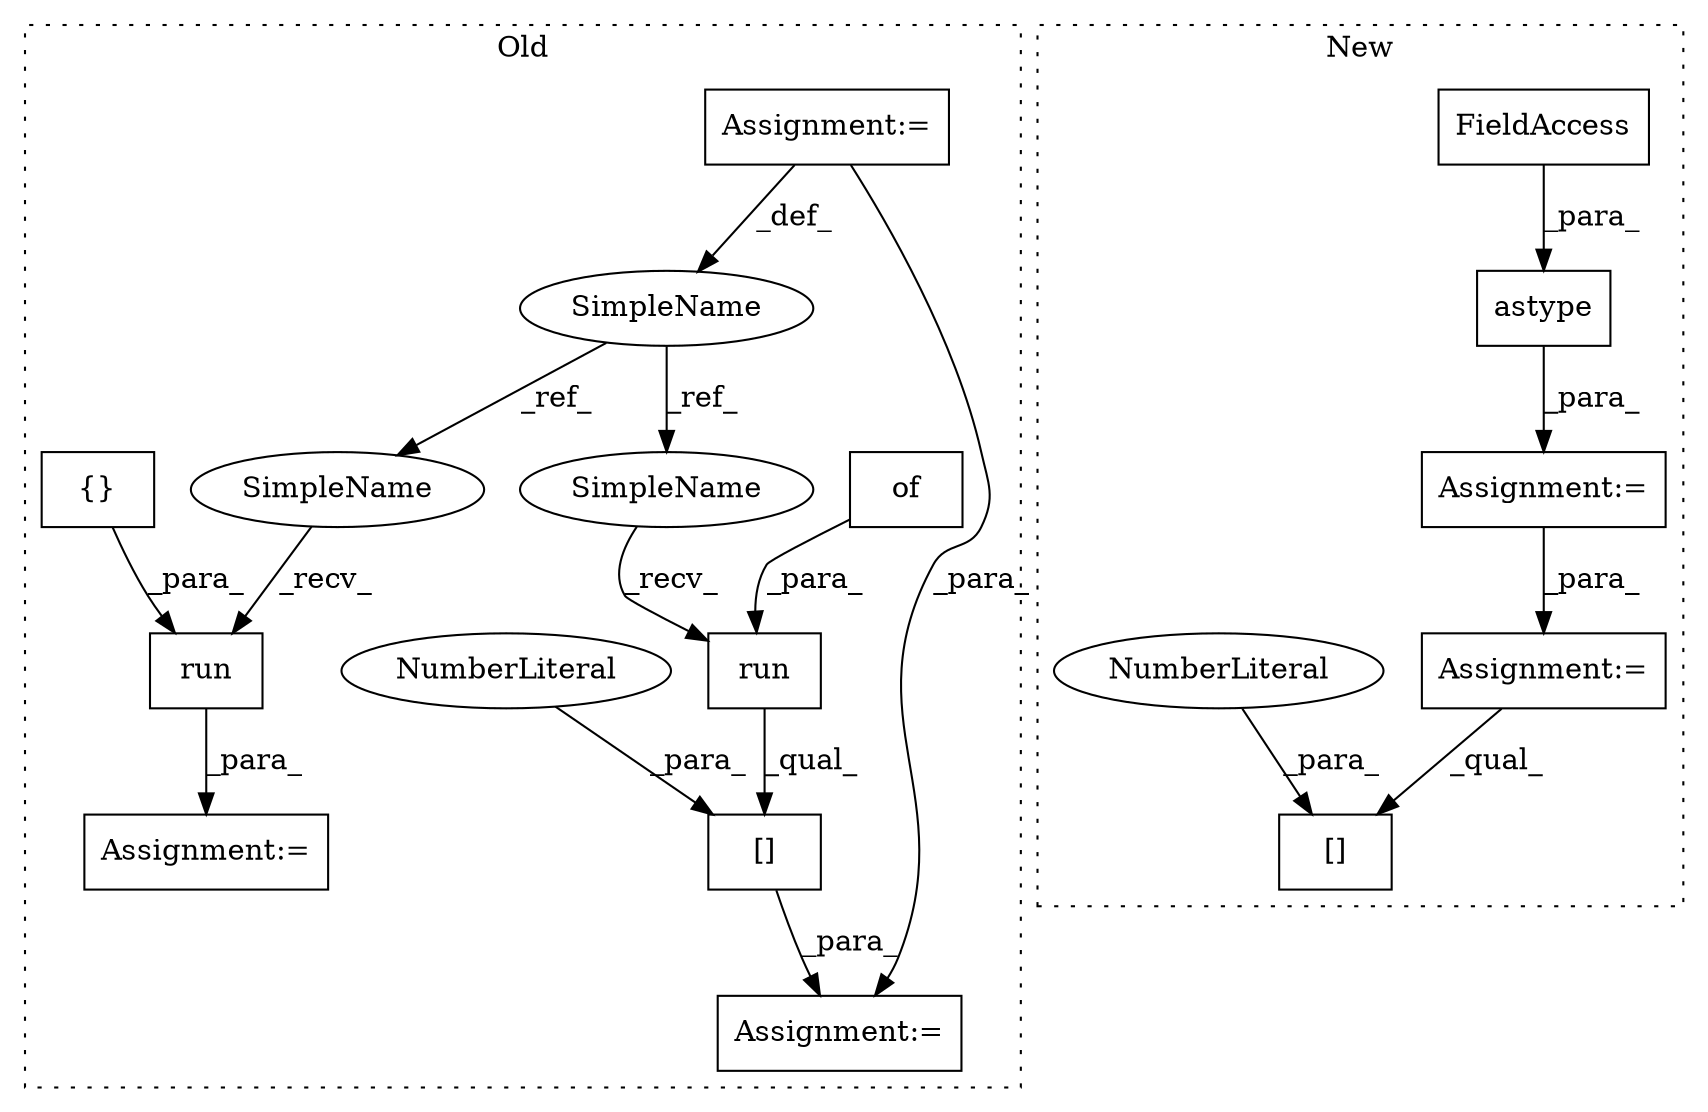 digraph G {
subgraph cluster0 {
1 [label="[]" a="2" s="1052,1095" l="42,1" shape="box"];
6 [label="NumberLiteral" a="34" s="1094" l="1" shape="ellipse"];
7 [label="Assignment:=" a="7" s="634" l="1" shape="box"];
8 [label="Assignment:=" a="7" s="968" l="1" shape="box"];
9 [label="run" a="32" s="1057,1092" l="4,1" shape="box"];
10 [label="SimpleName" a="42" s="630" l="4" shape="ellipse"];
11 [label="run" a="32" s="974,1009" l="4,1" shape="box"];
12 [label="of" a="32" s="1071,1091" l="3,1" shape="box"];
13 [label="{}" a="4" s="1002,1007" l="1,1" shape="box"];
16 [label="Assignment:=" a="7" s="1051" l="1" shape="box"];
17 [label="SimpleName" a="42" s="1052" l="4" shape="ellipse"];
18 [label="SimpleName" a="42" s="969" l="4" shape="ellipse"];
label = "Old";
style="dotted";
}
subgraph cluster1 {
2 [label="astype" a="32" s="563,583" l="7,1" shape="box"];
3 [label="Assignment:=" a="7" s="557" l="1" shape="box"];
4 [label="FieldAccess" a="22" s="570" l="13" shape="box"];
5 [label="Assignment:=" a="7" s="668" l="1" shape="box"];
14 [label="[]" a="2" s="703,734" l="30,1" shape="box"];
15 [label="NumberLiteral" a="34" s="733" l="1" shape="ellipse"];
label = "New";
style="dotted";
}
1 -> 16 [label="_para_"];
2 -> 3 [label="_para_"];
3 -> 5 [label="_para_"];
4 -> 2 [label="_para_"];
5 -> 14 [label="_qual_"];
6 -> 1 [label="_para_"];
7 -> 16 [label="_para_"];
7 -> 10 [label="_def_"];
9 -> 1 [label="_qual_"];
10 -> 17 [label="_ref_"];
10 -> 18 [label="_ref_"];
11 -> 8 [label="_para_"];
12 -> 9 [label="_para_"];
13 -> 11 [label="_para_"];
15 -> 14 [label="_para_"];
17 -> 9 [label="_recv_"];
18 -> 11 [label="_recv_"];
}